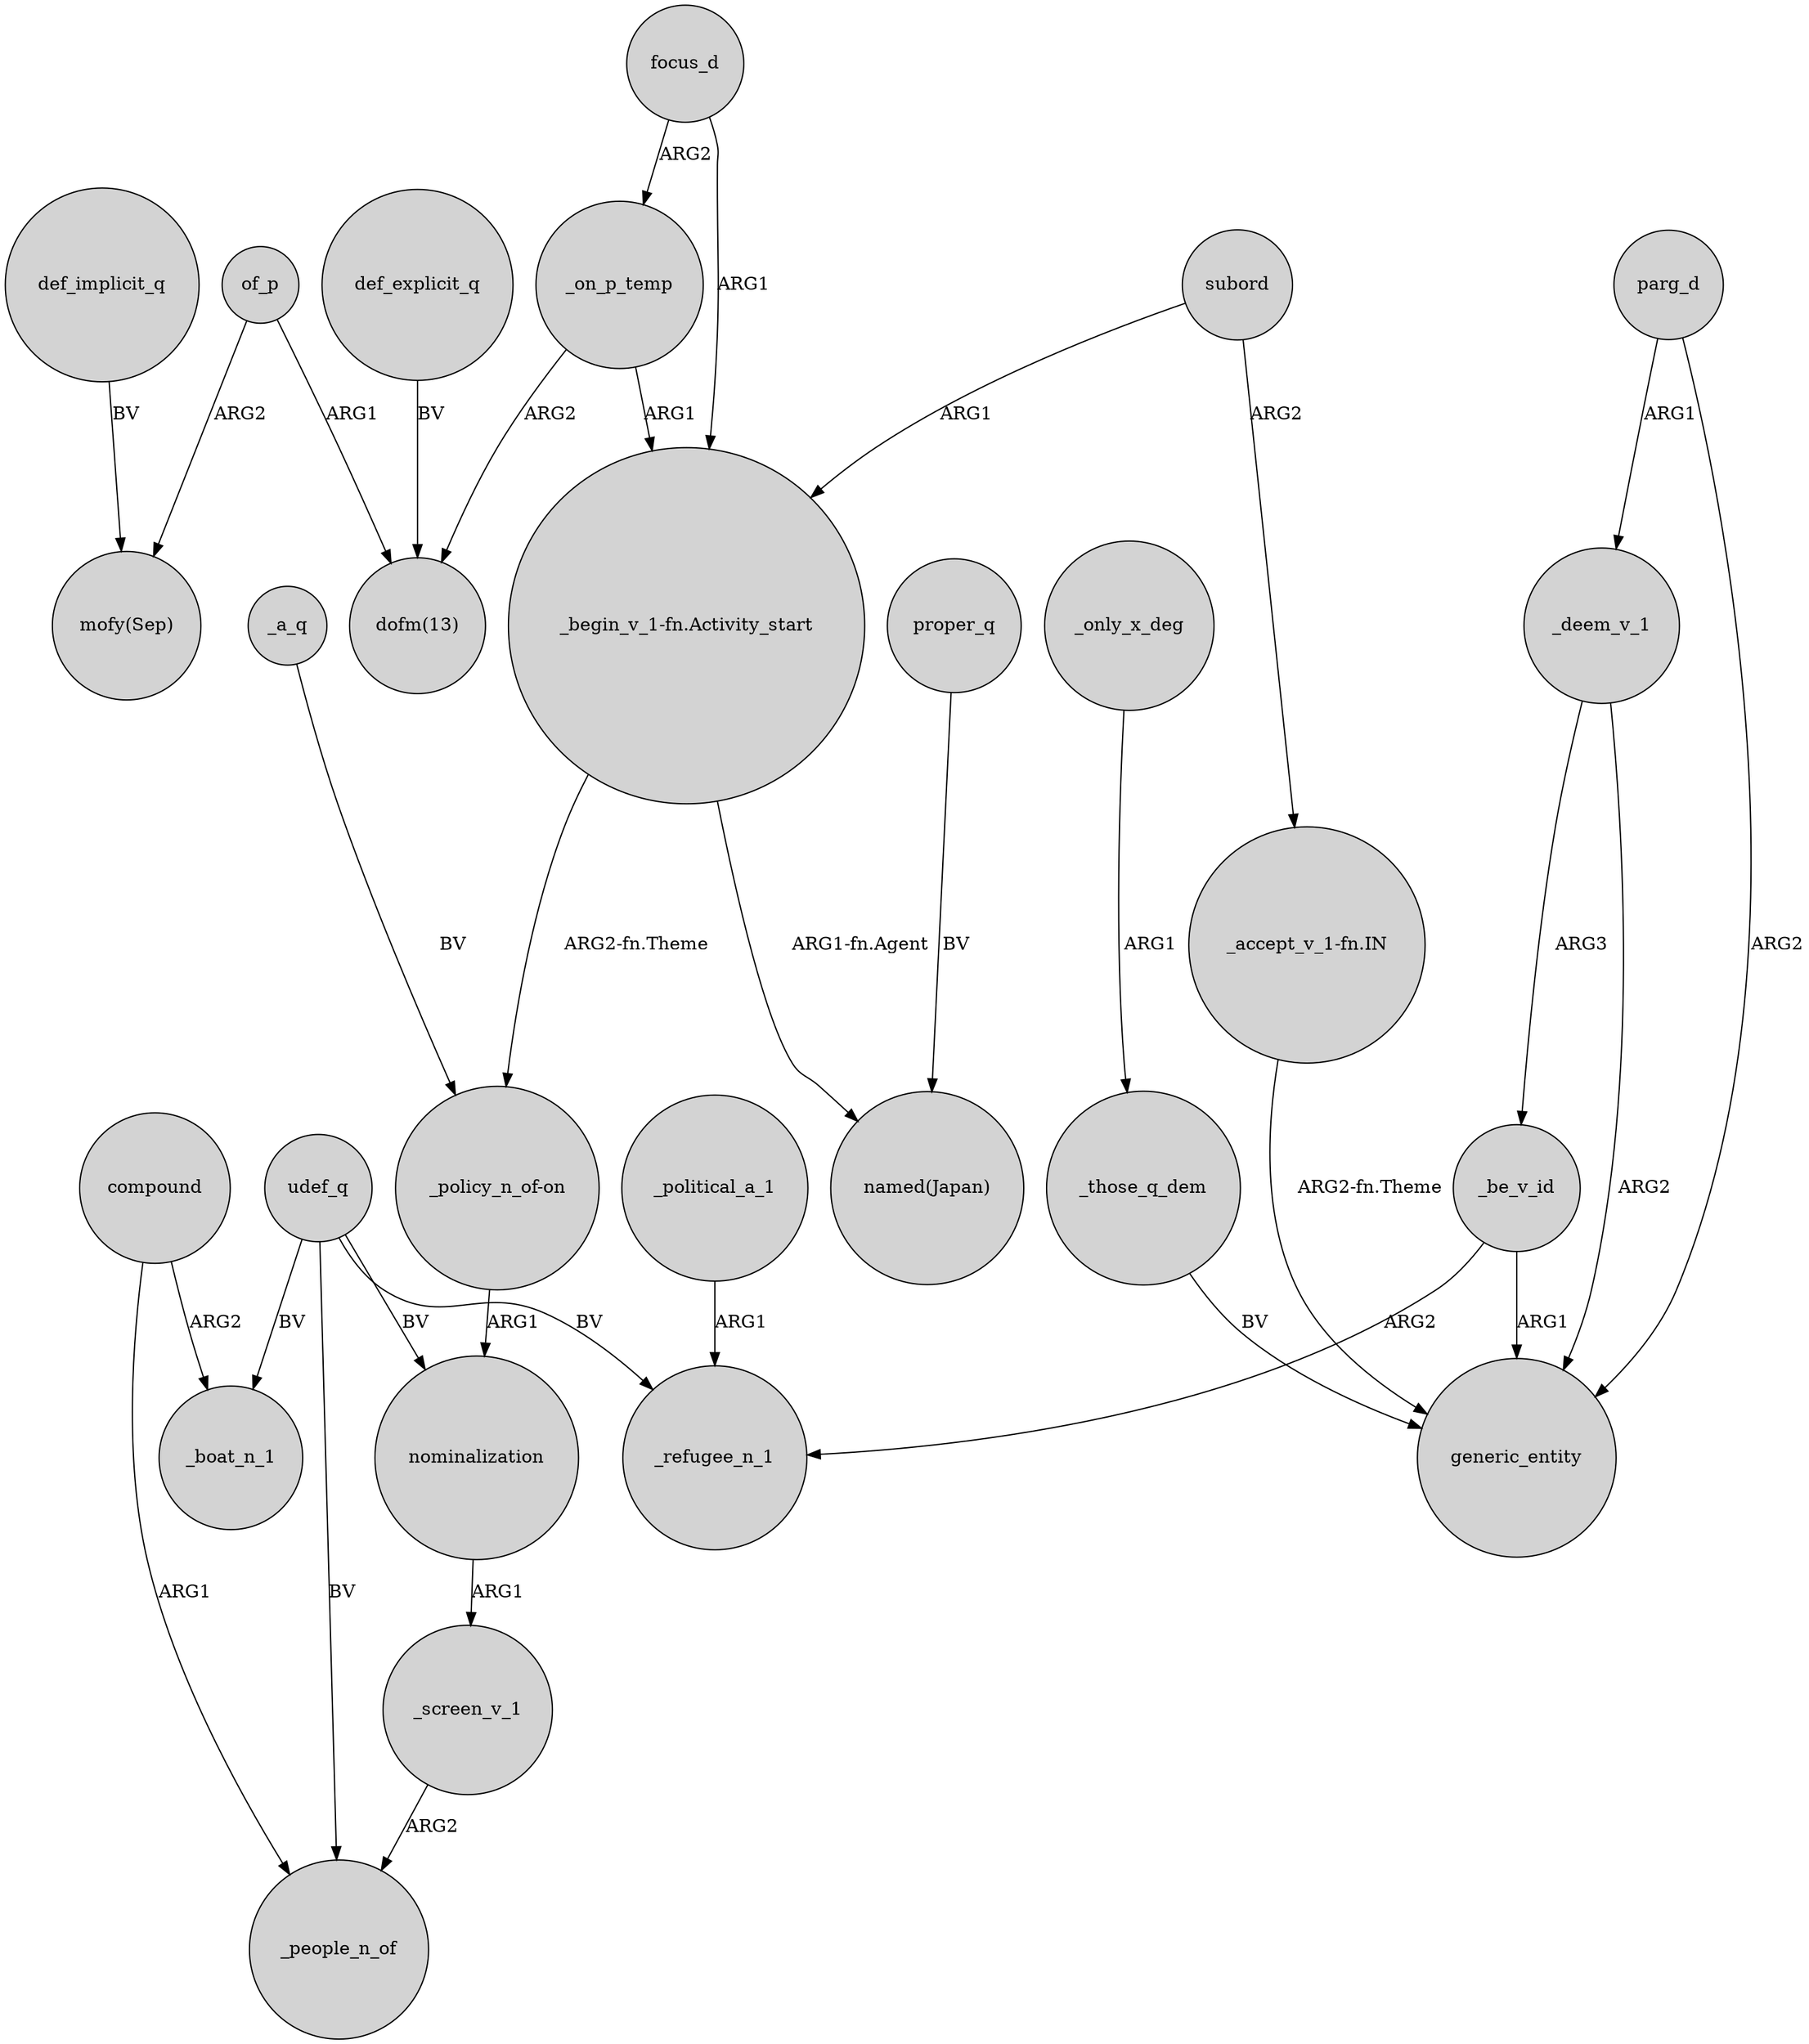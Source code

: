 digraph {
	node [shape=circle style=filled]
	of_p -> "dofm(13)" [label=ARG1]
	compound -> _boat_n_1 [label=ARG2]
	_be_v_id -> _refugee_n_1 [label=ARG2]
	_deem_v_1 -> _be_v_id [label=ARG3]
	_political_a_1 -> _refugee_n_1 [label=ARG1]
	parg_d -> generic_entity [label=ARG2]
	"_accept_v_1-fn.IN" -> generic_entity [label="ARG2-fn.Theme"]
	_only_x_deg -> _those_q_dem [label=ARG1]
	_a_q -> "_policy_n_of-on" [label=BV]
	_on_p_temp -> "_begin_v_1-fn.Activity_start" [label=ARG1]
	_screen_v_1 -> _people_n_of [label=ARG2]
	parg_d -> _deem_v_1 [label=ARG1]
	_be_v_id -> generic_entity [label=ARG1]
	focus_d -> "_begin_v_1-fn.Activity_start" [label=ARG1]
	of_p -> "mofy(Sep)" [label=ARG2]
	subord -> "_begin_v_1-fn.Activity_start" [label=ARG1]
	focus_d -> _on_p_temp [label=ARG2]
	proper_q -> "named(Japan)" [label=BV]
	udef_q -> _people_n_of [label=BV]
	"_begin_v_1-fn.Activity_start" -> "_policy_n_of-on" [label="ARG2-fn.Theme"]
	"_begin_v_1-fn.Activity_start" -> "named(Japan)" [label="ARG1-fn.Agent"]
	"_policy_n_of-on" -> nominalization [label=ARG1]
	def_implicit_q -> "mofy(Sep)" [label=BV]
	def_explicit_q -> "dofm(13)" [label=BV]
	udef_q -> _boat_n_1 [label=BV]
	udef_q -> nominalization [label=BV]
	subord -> "_accept_v_1-fn.IN" [label=ARG2]
	_on_p_temp -> "dofm(13)" [label=ARG2]
	_deem_v_1 -> generic_entity [label=ARG2]
	udef_q -> _refugee_n_1 [label=BV]
	compound -> _people_n_of [label=ARG1]
	nominalization -> _screen_v_1 [label=ARG1]
	_those_q_dem -> generic_entity [label=BV]
}
